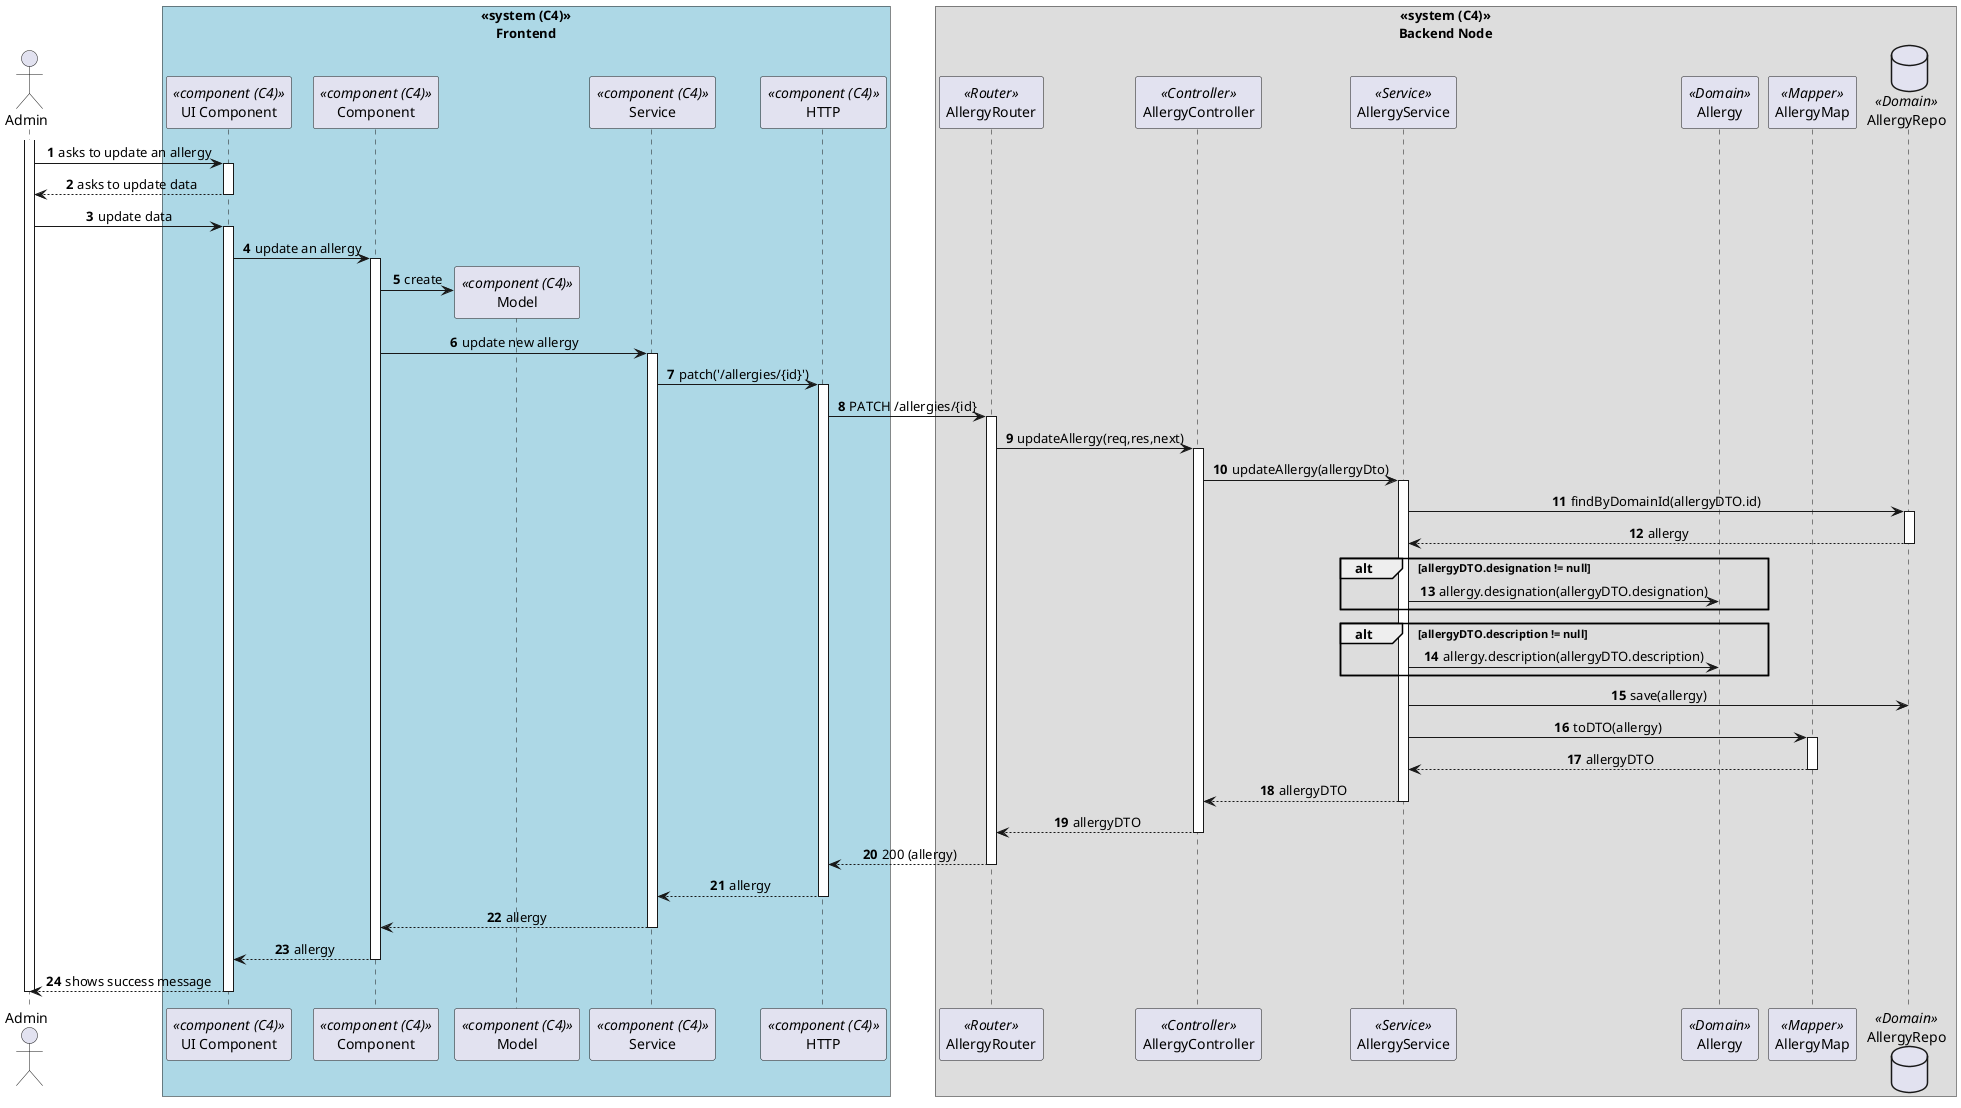 @startuml process-view
autonumber
skinparam DefaultTextAlignment center
actor Admin as "Admin"

box "<<system (C4)>>\nFrontend"#LightBlue
    participant ComponentUI as "UI Component" <<component (C4)>>
    participant Component as "Component" <<component (C4)>>
    participant Model as "Model" <<component (C4)>>
    participant Service as "Service" <<component (C4)>>
    participant HTTP as "HTTP" <<component (C4)>>
end box

box "<<system (C4)>>\nBackend Node"
    participant Router as "AllergyRouter"<<Router>>
    participant Controller as "AllergyController"<<Controller>>
    participant Service_ as "AllergyService"<<Service>>
    participant Allergy as "Allergy"<<Domain>>
    participant AllergyMap as "AllergyMap"<<Mapper>>
    database AllergyRepo as "AllergyRepo"<<Domain>>
end box

activate Admin
    Admin -> ComponentUI : asks to update an allergy

    activate ComponentUI

        ComponentUI --> Admin : asks to update data

    deactivate ComponentUI

    Admin -> ComponentUI : update data

    activate ComponentUI
        ComponentUI -> Component : update an allergy

        activate Component
            Component -> Model** : create
            
            Component -> Service : update new allergy

            activate Service

                Service -> HTTP : patch('/allergies/{id}')

                activate HTTP

                    HTTP -> Router : PATCH /allergies/{id}
                    activate Router

                        Router -> Controller : updateAllergy(req,res,next)

                        activate Controller

                            Controller -> Service_ : updateAllergy(allergyDto)
                            
                            activate Service_

                                Service_ -> AllergyRepo : findByDomainId(allergyDTO.id)

                                activate AllergyRepo

                                    AllergyRepo --> Service_ : allergy

                                deactivate AllergyRepo

                                alt allergyDTO.designation != null

                                    Service_ -> Allergy : allergy.designation(allergyDTO.designation)

                                end

                                                                                                 alt allergyDTO.description != null

                                    Service_ -> Allergy : allergy.description(allergyDTO.description)

                                end

                                Service_ -> AllergyRepo : save(allergy)

                                Service_ -> AllergyMap : toDTO(allergy)

                                activate AllergyMap

                                    AllergyMap --> Service_ : allergyDTO

                                deactivate AllergyMap
                                
                                Service_ --> Controller : allergyDTO

                            deactivate Service_
                            Controller --> Router : allergyDTO

                        deactivate Controller
                        Router --> HTTP : 200 (allergy)

                    deactivate Router
                    HTTP --> Service : allergy

                deactivate HTTP
                Service --> Component : allergy

            deactivate Service
            Component --> ComponentUI : allergy

        deactivate Component
    Admin <-- ComponentUI : shows success message
    
    deactivate ComponentUI
deactivate Admin
@enduml